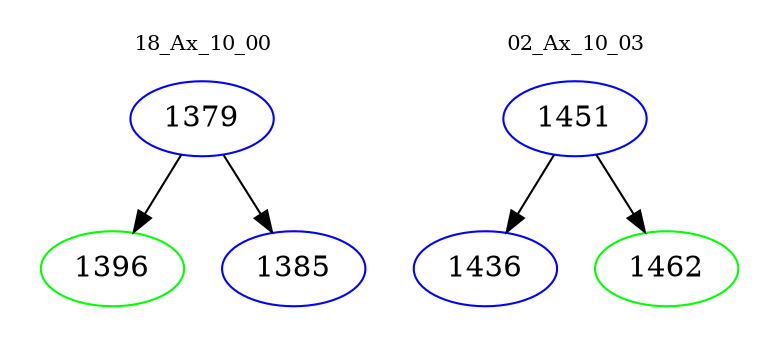 digraph{
subgraph cluster_0 {
color = white
label = "18_Ax_10_00";
fontsize=10;
T0_1379 [label="1379", color="blue"]
T0_1379 -> T0_1396 [color="black"]
T0_1396 [label="1396", color="green"]
T0_1379 -> T0_1385 [color="black"]
T0_1385 [label="1385", color="blue"]
}
subgraph cluster_1 {
color = white
label = "02_Ax_10_03";
fontsize=10;
T1_1451 [label="1451", color="blue"]
T1_1451 -> T1_1436 [color="black"]
T1_1436 [label="1436", color="blue"]
T1_1451 -> T1_1462 [color="black"]
T1_1462 [label="1462", color="green"]
}
}
